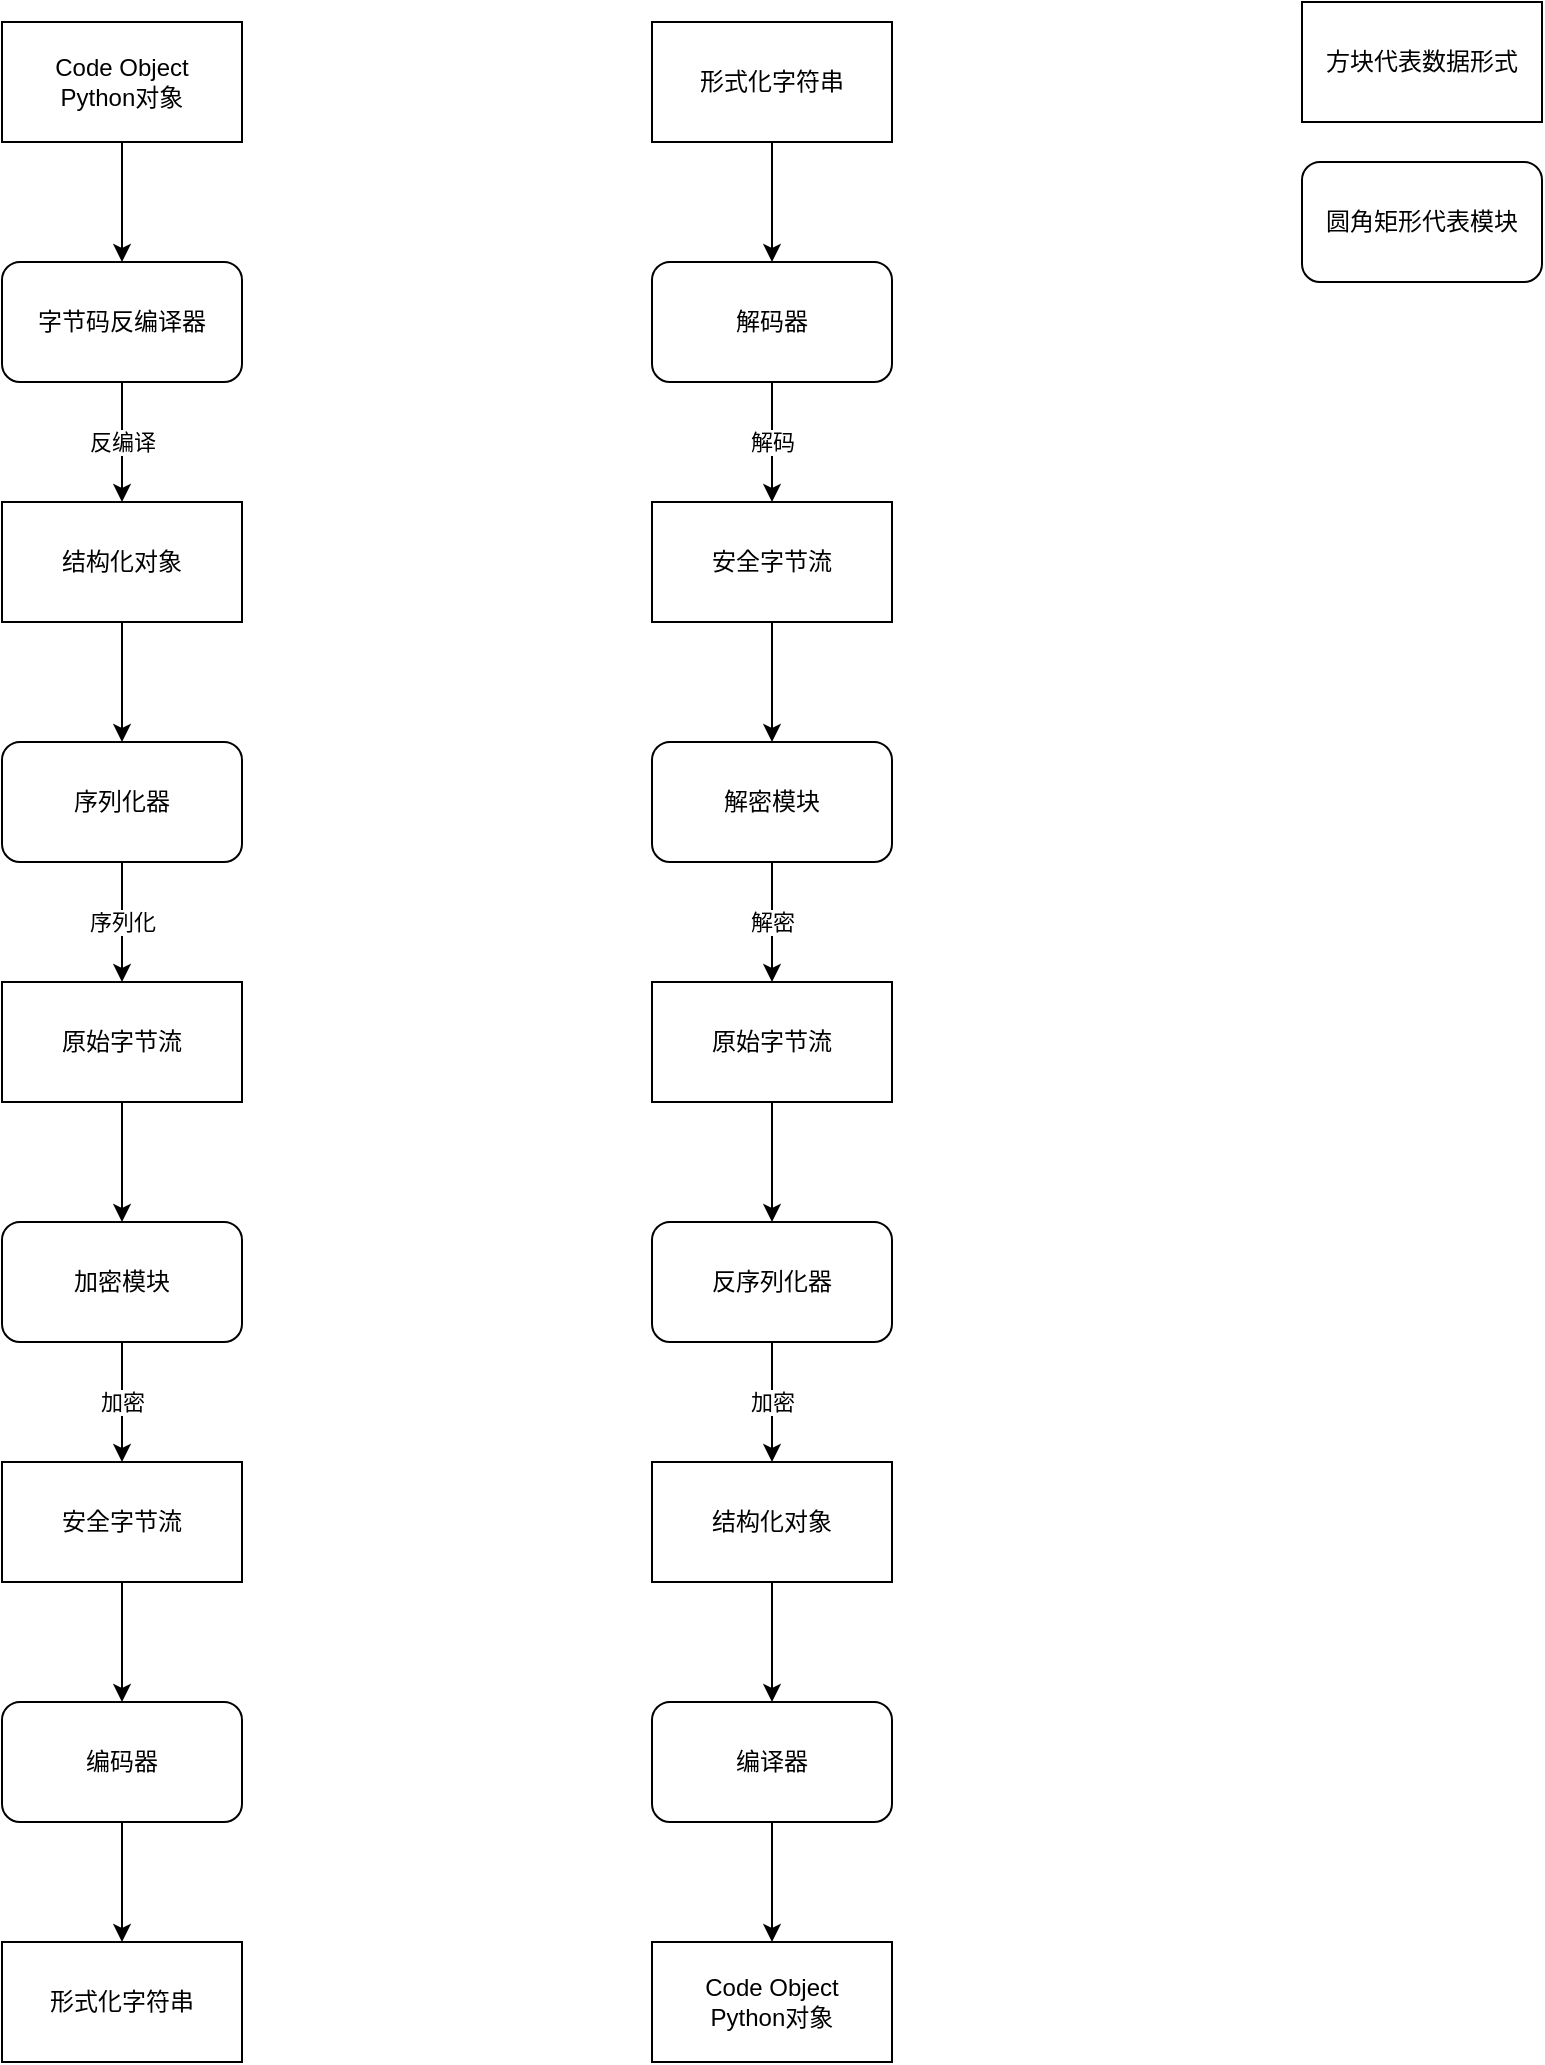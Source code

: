 <mxfile version="12.2.4" pages="1"><diagram id="Fcukv7bqxL1EC5jjn-Yi" name="Page-1"><mxGraphModel dx="1214" dy="544" grid="1" gridSize="10" guides="1" tooltips="1" connect="1" arrows="1" fold="1" page="1" pageScale="1" pageWidth="850" pageHeight="1100" math="0" shadow="0"><root><mxCell id="0"/><mxCell id="1" parent="0"/><mxCell id="8" value="方块代表数据形式" style="rounded=0;whiteSpace=wrap;html=1;" parent="1" vertex="1"><mxGeometry x="690" y="30" width="120" height="60" as="geometry"/></mxCell><mxCell id="9" value="圆角矩形代表模块" style="rounded=1;whiteSpace=wrap;html=1;" parent="1" vertex="1"><mxGeometry x="690" y="110" width="120" height="60" as="geometry"/></mxCell><mxCell id="12" value="" style="edgeStyle=orthogonalEdgeStyle;rounded=0;orthogonalLoop=1;jettySize=auto;html=1;" parent="1" source="10" target="11" edge="1"><mxGeometry relative="1" as="geometry"/></mxCell><mxCell id="10" value="Code Object&lt;br&gt;Python对象" style="rounded=0;whiteSpace=wrap;html=1;" parent="1" vertex="1"><mxGeometry x="40" y="40" width="120" height="60" as="geometry"/></mxCell><mxCell id="14" value="反编译" style="edgeStyle=orthogonalEdgeStyle;rounded=0;orthogonalLoop=1;jettySize=auto;html=1;" parent="1" source="11" target="13" edge="1"><mxGeometry relative="1" as="geometry"/></mxCell><mxCell id="11" value="字节码反编译器" style="rounded=1;whiteSpace=wrap;html=1;" parent="1" vertex="1"><mxGeometry x="40" y="160" width="120" height="60" as="geometry"/></mxCell><mxCell id="16" value="" style="edgeStyle=orthogonalEdgeStyle;rounded=0;orthogonalLoop=1;jettySize=auto;html=1;" parent="1" source="13" target="15" edge="1"><mxGeometry relative="1" as="geometry"/></mxCell><mxCell id="13" value="结构化对象" style="rounded=0;whiteSpace=wrap;html=1;" parent="1" vertex="1"><mxGeometry x="40" y="280" width="120" height="60" as="geometry"/></mxCell><mxCell id="18" value="序列化" style="edgeStyle=orthogonalEdgeStyle;rounded=0;orthogonalLoop=1;jettySize=auto;html=1;" parent="1" source="15" target="17" edge="1"><mxGeometry relative="1" as="geometry"/></mxCell><mxCell id="15" value="序列化器" style="rounded=1;whiteSpace=wrap;html=1;" parent="1" vertex="1"><mxGeometry x="40" y="400" width="120" height="60" as="geometry"/></mxCell><mxCell id="23" value="" style="edgeStyle=orthogonalEdgeStyle;rounded=0;orthogonalLoop=1;jettySize=auto;html=1;" parent="1" source="17" target="21" edge="1"><mxGeometry relative="1" as="geometry"/></mxCell><mxCell id="17" value="原始字节流" style="rounded=0;whiteSpace=wrap;html=1;" parent="1" vertex="1"><mxGeometry x="40" y="520" width="120" height="60" as="geometry"/></mxCell><mxCell id="24" value="加密" style="edgeStyle=orthogonalEdgeStyle;rounded=0;orthogonalLoop=1;jettySize=auto;html=1;" parent="1" source="21" target="22" edge="1"><mxGeometry relative="1" as="geometry"/></mxCell><mxCell id="21" value="加密模块" style="rounded=1;whiteSpace=wrap;html=1;" parent="1" vertex="1"><mxGeometry x="40" y="640" width="120" height="60" as="geometry"/></mxCell><mxCell id="46" value="" style="edgeStyle=orthogonalEdgeStyle;rounded=0;orthogonalLoop=1;jettySize=auto;html=1;" parent="1" source="22" target="45" edge="1"><mxGeometry relative="1" as="geometry"/></mxCell><mxCell id="22" value="安全字节流" style="rounded=0;whiteSpace=wrap;html=1;" parent="1" vertex="1"><mxGeometry x="40" y="760" width="120" height="60" as="geometry"/></mxCell><mxCell id="48" value="" style="edgeStyle=orthogonalEdgeStyle;rounded=0;orthogonalLoop=1;jettySize=auto;html=1;" parent="1" source="45" target="47" edge="1"><mxGeometry relative="1" as="geometry"/></mxCell><mxCell id="45" value="编码器" style="rounded=1;whiteSpace=wrap;html=1;" parent="1" vertex="1"><mxGeometry x="40" y="880" width="120" height="60" as="geometry"/></mxCell><mxCell id="47" value="形式化字符串" style="rounded=0;whiteSpace=wrap;html=1;" parent="1" vertex="1"><mxGeometry x="40" y="1000" width="120" height="60" as="geometry"/></mxCell><mxCell id="49" value="" style="edgeStyle=orthogonalEdgeStyle;rounded=0;orthogonalLoop=1;jettySize=auto;html=1;" parent="1" source="50" target="52" edge="1"><mxGeometry relative="1" as="geometry"/></mxCell><mxCell id="50" value="形式化字符串" style="rounded=0;whiteSpace=wrap;html=1;" parent="1" vertex="1"><mxGeometry x="365" y="40" width="120" height="60" as="geometry"/></mxCell><mxCell id="51" value="解码" style="edgeStyle=orthogonalEdgeStyle;rounded=0;orthogonalLoop=1;jettySize=auto;html=1;" parent="1" source="52" target="54" edge="1"><mxGeometry relative="1" as="geometry"/></mxCell><mxCell id="52" value="解码器" style="rounded=1;whiteSpace=wrap;html=1;" parent="1" vertex="1"><mxGeometry x="365" y="160" width="120" height="60" as="geometry"/></mxCell><mxCell id="53" value="" style="edgeStyle=orthogonalEdgeStyle;rounded=0;orthogonalLoop=1;jettySize=auto;html=1;" parent="1" source="54" target="56" edge="1"><mxGeometry relative="1" as="geometry"/></mxCell><mxCell id="54" value="安全字节流" style="rounded=0;whiteSpace=wrap;html=1;" parent="1" vertex="1"><mxGeometry x="365" y="280" width="120" height="60" as="geometry"/></mxCell><mxCell id="55" value="解密" style="edgeStyle=orthogonalEdgeStyle;rounded=0;orthogonalLoop=1;jettySize=auto;html=1;" parent="1" source="56" target="58" edge="1"><mxGeometry relative="1" as="geometry"/></mxCell><mxCell id="56" value="解密模块" style="rounded=1;whiteSpace=wrap;html=1;" parent="1" vertex="1"><mxGeometry x="365" y="400" width="120" height="60" as="geometry"/></mxCell><mxCell id="57" value="" style="edgeStyle=orthogonalEdgeStyle;rounded=0;orthogonalLoop=1;jettySize=auto;html=1;" parent="1" source="58" target="60" edge="1"><mxGeometry relative="1" as="geometry"/></mxCell><mxCell id="58" value="原始字节流" style="rounded=0;whiteSpace=wrap;html=1;" parent="1" vertex="1"><mxGeometry x="365" y="520" width="120" height="60" as="geometry"/></mxCell><mxCell id="59" value="加密" style="edgeStyle=orthogonalEdgeStyle;rounded=0;orthogonalLoop=1;jettySize=auto;html=1;" parent="1" source="60" target="62" edge="1"><mxGeometry relative="1" as="geometry"/></mxCell><mxCell id="60" value="反序列化器" style="rounded=1;whiteSpace=wrap;html=1;" parent="1" vertex="1"><mxGeometry x="365" y="640" width="120" height="60" as="geometry"/></mxCell><mxCell id="61" value="" style="edgeStyle=orthogonalEdgeStyle;rounded=0;orthogonalLoop=1;jettySize=auto;html=1;" parent="1" source="62" target="64" edge="1"><mxGeometry relative="1" as="geometry"/></mxCell><mxCell id="62" value="结构化对象" style="rounded=0;whiteSpace=wrap;html=1;" parent="1" vertex="1"><mxGeometry x="365" y="760" width="120" height="60" as="geometry"/></mxCell><mxCell id="63" value="" style="edgeStyle=orthogonalEdgeStyle;rounded=0;orthogonalLoop=1;jettySize=auto;html=1;" parent="1" source="64" target="65" edge="1"><mxGeometry relative="1" as="geometry"/></mxCell><mxCell id="64" value="编译器" style="rounded=1;whiteSpace=wrap;html=1;" parent="1" vertex="1"><mxGeometry x="365" y="880" width="120" height="60" as="geometry"/></mxCell><mxCell id="65" value="Code Object&lt;br&gt;Python对象" style="rounded=0;whiteSpace=wrap;html=1;" parent="1" vertex="1"><mxGeometry x="365" y="1000" width="120" height="60" as="geometry"/></mxCell></root></mxGraphModel></diagram></mxfile>